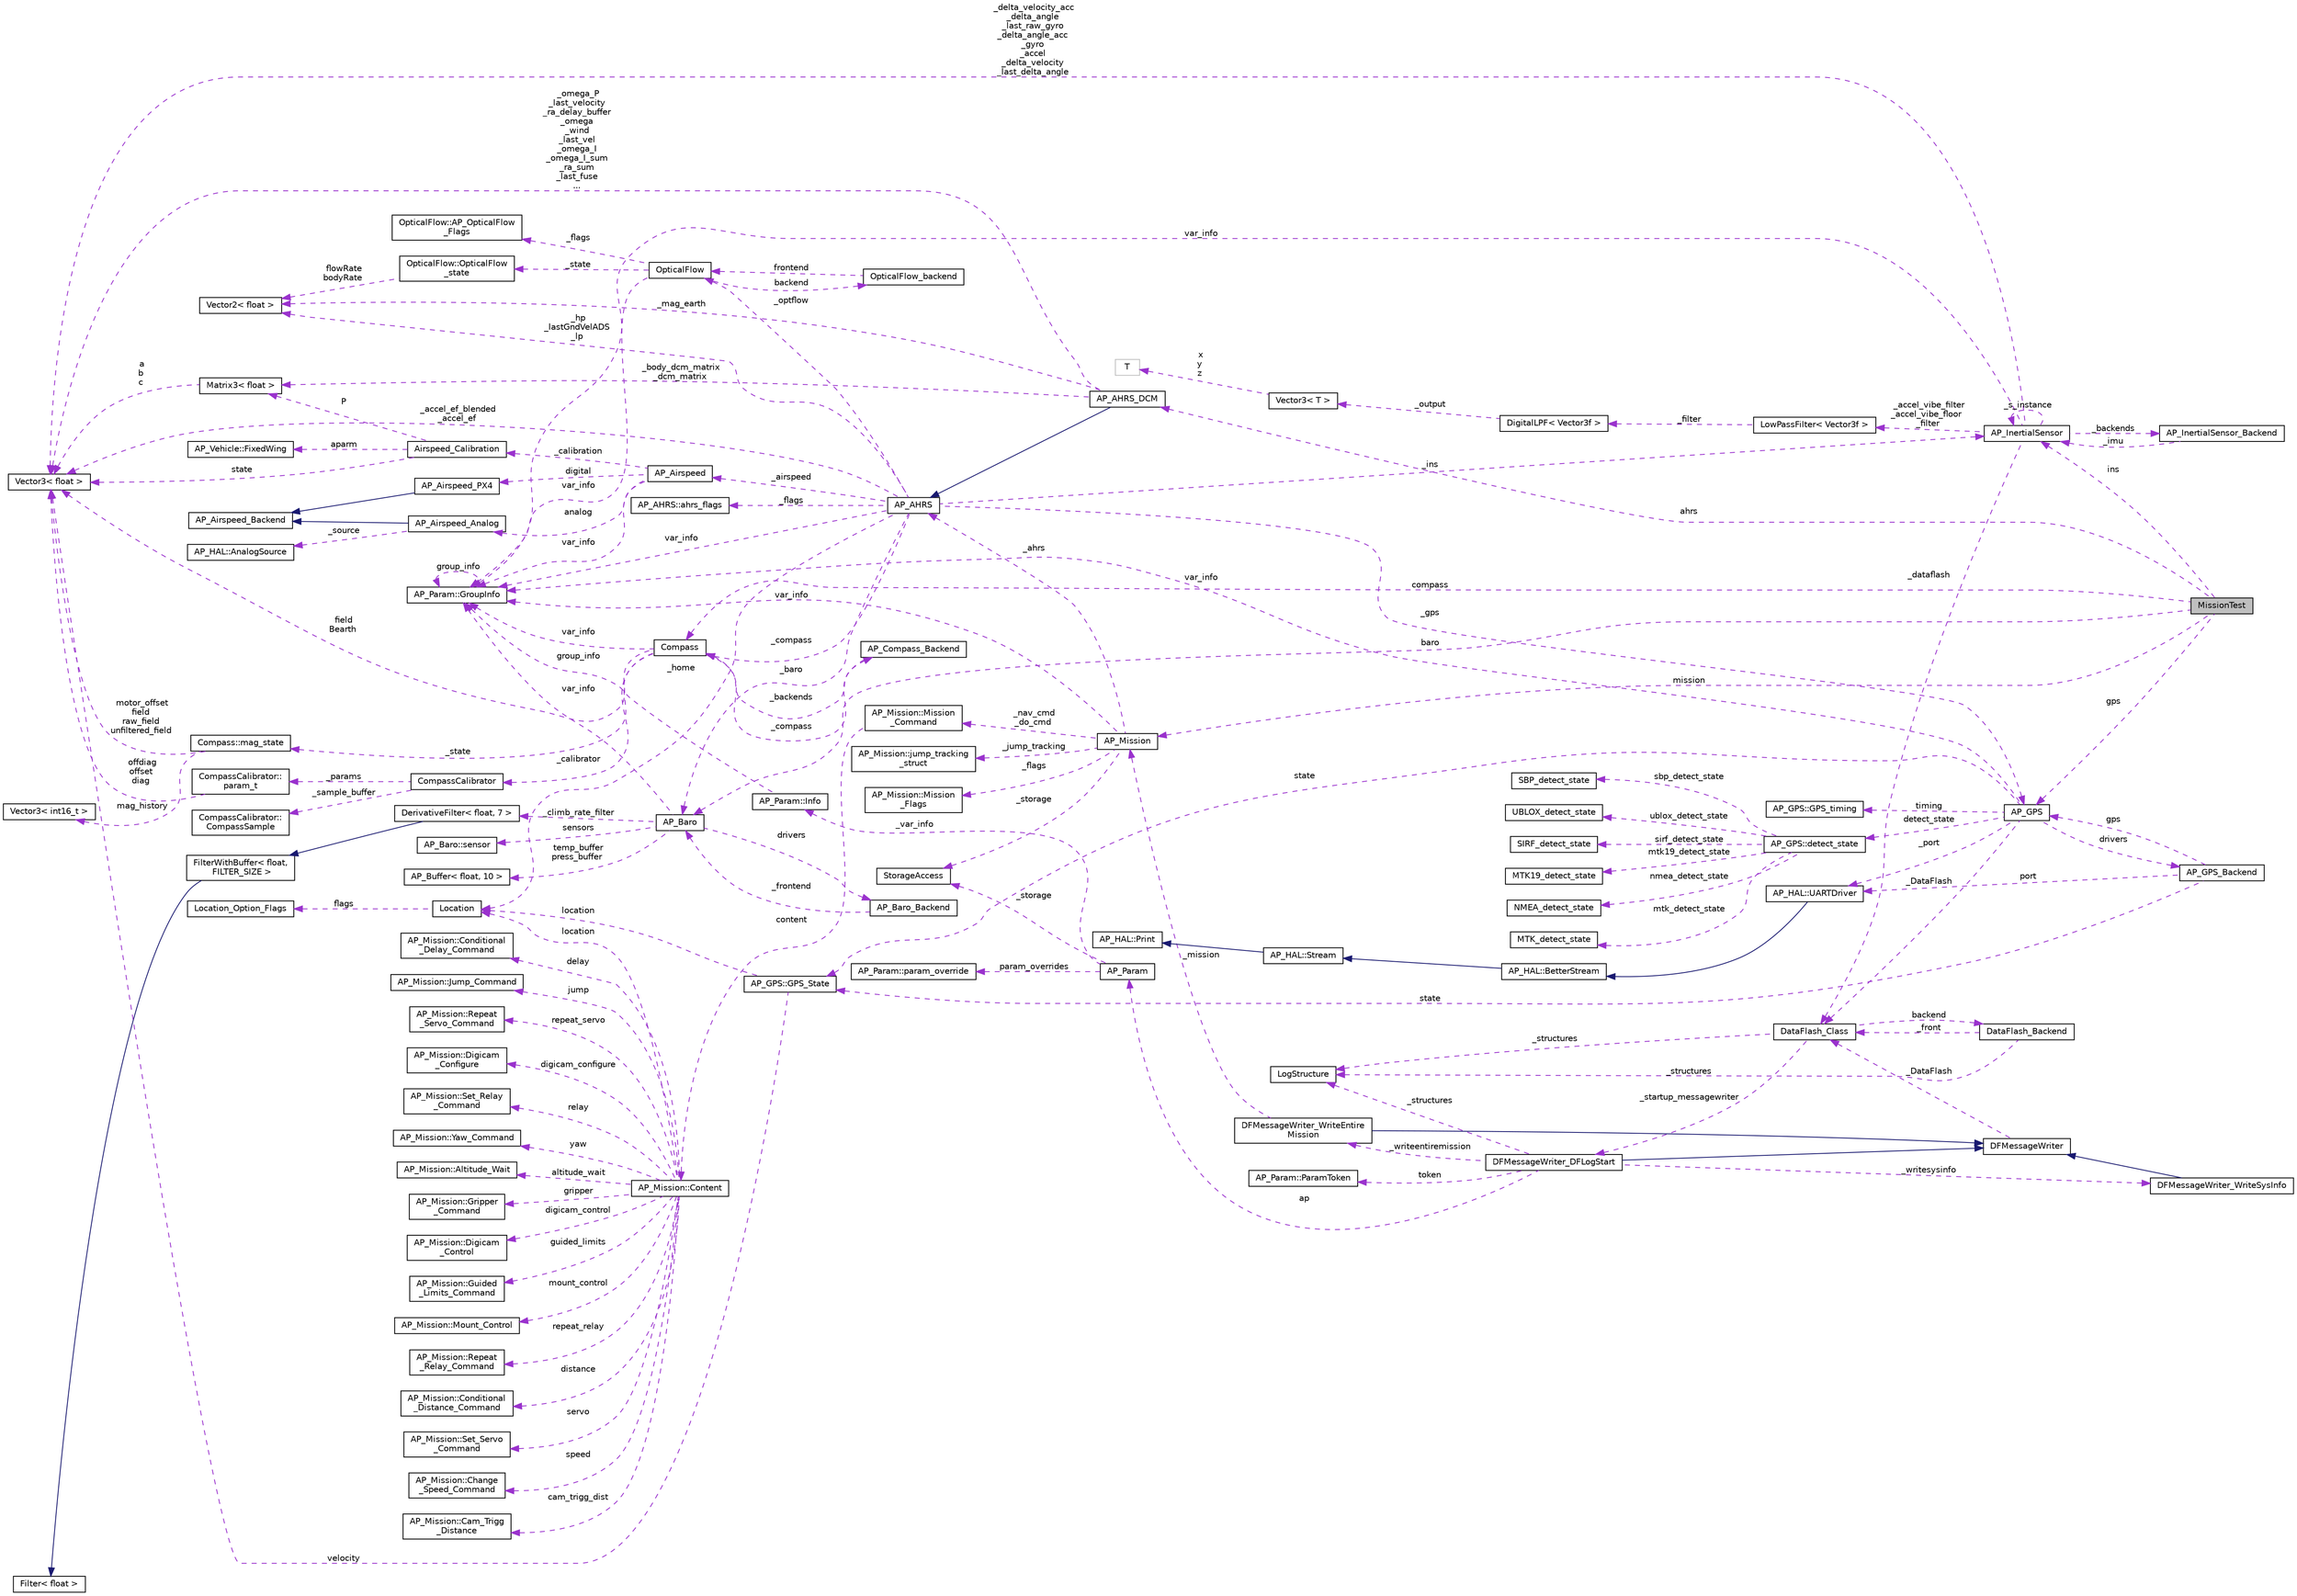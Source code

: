 digraph "MissionTest"
{
 // INTERACTIVE_SVG=YES
  edge [fontname="Helvetica",fontsize="10",labelfontname="Helvetica",labelfontsize="10"];
  node [fontname="Helvetica",fontsize="10",shape=record];
  rankdir="LR";
  Node1 [label="MissionTest",height=0.2,width=0.4,color="black", fillcolor="grey75", style="filled", fontcolor="black"];
  Node2 -> Node1 [dir="back",color="darkorchid3",fontsize="10",style="dashed",label=" baro" ,fontname="Helvetica"];
  Node2 [label="AP_Baro",height=0.2,width=0.4,color="black", fillcolor="white", style="filled",URL="$classAP__Baro.html"];
  Node3 -> Node2 [dir="back",color="darkorchid3",fontsize="10",style="dashed",label=" sensors" ,fontname="Helvetica"];
  Node3 [label="AP_Baro::sensor",height=0.2,width=0.4,color="black", fillcolor="white", style="filled",URL="$structAP__Baro_1_1sensor.html"];
  Node4 -> Node2 [dir="back",color="darkorchid3",fontsize="10",style="dashed",label=" temp_buffer\npress_buffer" ,fontname="Helvetica"];
  Node4 [label="AP_Buffer\< float, 10 \>",height=0.2,width=0.4,color="black", fillcolor="white", style="filled",URL="$classAP__Buffer.html"];
  Node5 -> Node2 [dir="back",color="darkorchid3",fontsize="10",style="dashed",label=" _climb_rate_filter" ,fontname="Helvetica"];
  Node5 [label="DerivativeFilter\< float, 7 \>",height=0.2,width=0.4,color="black", fillcolor="white", style="filled",URL="$classDerivativeFilter.html"];
  Node6 -> Node5 [dir="back",color="midnightblue",fontsize="10",style="solid",fontname="Helvetica"];
  Node6 [label="FilterWithBuffer\< float,\l FILTER_SIZE \>",height=0.2,width=0.4,color="black", fillcolor="white", style="filled",URL="$classFilterWithBuffer.html"];
  Node7 -> Node6 [dir="back",color="midnightblue",fontsize="10",style="solid",fontname="Helvetica"];
  Node7 [label="Filter\< float \>",height=0.2,width=0.4,color="black", fillcolor="white", style="filled",URL="$classFilter.html"];
  Node8 -> Node2 [dir="back",color="darkorchid3",fontsize="10",style="dashed",label=" var_info" ,fontname="Helvetica"];
  Node8 [label="AP_Param::GroupInfo",height=0.2,width=0.4,color="black", fillcolor="white", style="filled",URL="$structAP__Param_1_1GroupInfo.html"];
  Node8 -> Node8 [dir="back",color="darkorchid3",fontsize="10",style="dashed",label=" group_info" ,fontname="Helvetica"];
  Node9 -> Node2 [dir="back",color="darkorchid3",fontsize="10",style="dashed",label=" drivers" ,fontname="Helvetica"];
  Node9 [label="AP_Baro_Backend",height=0.2,width=0.4,color="black", fillcolor="white", style="filled",URL="$classAP__Baro__Backend.html",tooltip="-*- tab-width: 4; Mode: C++; c-basic-offset: 4; indent-tabs-mode: nil -*- "];
  Node2 -> Node9 [dir="back",color="darkorchid3",fontsize="10",style="dashed",label=" _frontend" ,fontname="Helvetica"];
  Node10 -> Node1 [dir="back",color="darkorchid3",fontsize="10",style="dashed",label=" ahrs" ,fontname="Helvetica"];
  Node10 [label="AP_AHRS_DCM",height=0.2,width=0.4,color="black", fillcolor="white", style="filled",URL="$classAP__AHRS__DCM.html",tooltip="-*- tab-width: 4; Mode: C++; c-basic-offset: 4; indent-tabs-mode: nil -*- "];
  Node11 -> Node10 [dir="back",color="midnightblue",fontsize="10",style="solid",fontname="Helvetica"];
  Node11 [label="AP_AHRS",height=0.2,width=0.4,color="black", fillcolor="white", style="filled",URL="$classAP__AHRS.html"];
  Node12 -> Node11 [dir="back",color="darkorchid3",fontsize="10",style="dashed",label=" _flags" ,fontname="Helvetica"];
  Node12 [label="AP_AHRS::ahrs_flags",height=0.2,width=0.4,color="black", fillcolor="white", style="filled",URL="$structAP__AHRS_1_1ahrs__flags.html"];
  Node2 -> Node11 [dir="back",color="darkorchid3",fontsize="10",style="dashed",label=" _baro" ,fontname="Helvetica"];
  Node13 -> Node11 [dir="back",color="darkorchid3",fontsize="10",style="dashed",label=" _optflow" ,fontname="Helvetica"];
  Node13 [label="OpticalFlow",height=0.2,width=0.4,color="black", fillcolor="white", style="filled",URL="$classOpticalFlow.html"];
  Node8 -> Node13 [dir="back",color="darkorchid3",fontsize="10",style="dashed",label=" var_info" ,fontname="Helvetica"];
  Node14 -> Node13 [dir="back",color="darkorchid3",fontsize="10",style="dashed",label=" _state" ,fontname="Helvetica"];
  Node14 [label="OpticalFlow::OpticalFlow\l_state",height=0.2,width=0.4,color="black", fillcolor="white", style="filled",URL="$structOpticalFlow_1_1OpticalFlow__state.html"];
  Node15 -> Node14 [dir="back",color="darkorchid3",fontsize="10",style="dashed",label=" flowRate\nbodyRate" ,fontname="Helvetica"];
  Node15 [label="Vector2\< float \>",height=0.2,width=0.4,color="black", fillcolor="white", style="filled",URL="$structVector2.html"];
  Node16 -> Node13 [dir="back",color="darkorchid3",fontsize="10",style="dashed",label=" backend" ,fontname="Helvetica"];
  Node16 [label="OpticalFlow_backend",height=0.2,width=0.4,color="black", fillcolor="white", style="filled",URL="$classOpticalFlow__backend.html"];
  Node13 -> Node16 [dir="back",color="darkorchid3",fontsize="10",style="dashed",label=" frontend" ,fontname="Helvetica"];
  Node17 -> Node13 [dir="back",color="darkorchid3",fontsize="10",style="dashed",label=" _flags" ,fontname="Helvetica"];
  Node17 [label="OpticalFlow::AP_OpticalFlow\l_Flags",height=0.2,width=0.4,color="black", fillcolor="white", style="filled",URL="$structOpticalFlow_1_1AP__OpticalFlow__Flags.html"];
  Node8 -> Node11 [dir="back",color="darkorchid3",fontsize="10",style="dashed",label=" var_info" ,fontname="Helvetica"];
  Node18 -> Node11 [dir="back",color="darkorchid3",fontsize="10",style="dashed",label=" _accel_ef_blended\n_accel_ef" ,fontname="Helvetica"];
  Node18 [label="Vector3\< float \>",height=0.2,width=0.4,color="black", fillcolor="white", style="filled",URL="$classVector3.html"];
  Node19 -> Node11 [dir="back",color="darkorchid3",fontsize="10",style="dashed",label=" _ins" ,fontname="Helvetica"];
  Node19 [label="AP_InertialSensor",height=0.2,width=0.4,color="black", fillcolor="white", style="filled",URL="$classAP__InertialSensor.html"];
  Node20 -> Node19 [dir="back",color="darkorchid3",fontsize="10",style="dashed",label=" _accel_vibe_filter\n_accel_vibe_floor\l_filter" ,fontname="Helvetica"];
  Node20 [label="LowPassFilter\< Vector3f \>",height=0.2,width=0.4,color="black", fillcolor="white", style="filled",URL="$classLowPassFilter.html"];
  Node21 -> Node20 [dir="back",color="darkorchid3",fontsize="10",style="dashed",label=" _filter" ,fontname="Helvetica"];
  Node21 [label="DigitalLPF\< Vector3f \>",height=0.2,width=0.4,color="black", fillcolor="white", style="filled",URL="$classDigitalLPF.html"];
  Node22 -> Node21 [dir="back",color="darkorchid3",fontsize="10",style="dashed",label=" _output" ,fontname="Helvetica"];
  Node22 [label="Vector3\< T \>",height=0.2,width=0.4,color="black", fillcolor="white", style="filled",URL="$classVector3.html"];
  Node23 -> Node22 [dir="back",color="darkorchid3",fontsize="10",style="dashed",label=" x\ny\nz" ,fontname="Helvetica"];
  Node23 [label="T",height=0.2,width=0.4,color="grey75", fillcolor="white", style="filled"];
  Node24 -> Node19 [dir="back",color="darkorchid3",fontsize="10",style="dashed",label=" _backends" ,fontname="Helvetica"];
  Node24 [label="AP_InertialSensor_Backend",height=0.2,width=0.4,color="black", fillcolor="white", style="filled",URL="$classAP__InertialSensor__Backend.html"];
  Node19 -> Node24 [dir="back",color="darkorchid3",fontsize="10",style="dashed",label=" _imu" ,fontname="Helvetica"];
  Node25 -> Node19 [dir="back",color="darkorchid3",fontsize="10",style="dashed",label=" _dataflash" ,fontname="Helvetica"];
  Node25 [label="DataFlash_Class",height=0.2,width=0.4,color="black", fillcolor="white", style="filled",URL="$classDataFlash__Class.html"];
  Node26 -> Node25 [dir="back",color="darkorchid3",fontsize="10",style="dashed",label=" _structures" ,fontname="Helvetica"];
  Node26 [label="LogStructure",height=0.2,width=0.4,color="black", fillcolor="white", style="filled",URL="$structLogStructure.html"];
  Node27 -> Node25 [dir="back",color="darkorchid3",fontsize="10",style="dashed",label=" backend" ,fontname="Helvetica"];
  Node27 [label="DataFlash_Backend",height=0.2,width=0.4,color="black", fillcolor="white", style="filled",URL="$classDataFlash__Backend.html"];
  Node26 -> Node27 [dir="back",color="darkorchid3",fontsize="10",style="dashed",label=" _structures" ,fontname="Helvetica"];
  Node25 -> Node27 [dir="back",color="darkorchid3",fontsize="10",style="dashed",label=" _front" ,fontname="Helvetica"];
  Node28 -> Node25 [dir="back",color="darkorchid3",fontsize="10",style="dashed",label=" _startup_messagewriter" ,fontname="Helvetica"];
  Node28 [label="DFMessageWriter_DFLogStart",height=0.2,width=0.4,color="black", fillcolor="white", style="filled",URL="$classDFMessageWriter__DFLogStart.html"];
  Node29 -> Node28 [dir="back",color="midnightblue",fontsize="10",style="solid",fontname="Helvetica"];
  Node29 [label="DFMessageWriter",height=0.2,width=0.4,color="black", fillcolor="white", style="filled",URL="$classDFMessageWriter.html"];
  Node25 -> Node29 [dir="back",color="darkorchid3",fontsize="10",style="dashed",label=" _DataFlash" ,fontname="Helvetica"];
  Node30 -> Node28 [dir="back",color="darkorchid3",fontsize="10",style="dashed",label=" _writeentiremission" ,fontname="Helvetica"];
  Node30 [label="DFMessageWriter_WriteEntire\lMission",height=0.2,width=0.4,color="black", fillcolor="white", style="filled",URL="$classDFMessageWriter__WriteEntireMission.html"];
  Node29 -> Node30 [dir="back",color="midnightblue",fontsize="10",style="solid",fontname="Helvetica"];
  Node31 -> Node30 [dir="back",color="darkorchid3",fontsize="10",style="dashed",label=" _mission" ,fontname="Helvetica"];
  Node31 [label="AP_Mission",height=0.2,width=0.4,color="black", fillcolor="white", style="filled",URL="$classAP__Mission.html",tooltip="Object managing Mission. "];
  Node32 -> Node31 [dir="back",color="darkorchid3",fontsize="10",style="dashed",label=" _storage" ,fontname="Helvetica"];
  Node32 [label="StorageAccess",height=0.2,width=0.4,color="black", fillcolor="white", style="filled",URL="$classStorageAccess.html"];
  Node33 -> Node31 [dir="back",color="darkorchid3",fontsize="10",style="dashed",label=" _nav_cmd\n_do_cmd" ,fontname="Helvetica"];
  Node33 [label="AP_Mission::Mission\l_Command",height=0.2,width=0.4,color="black", fillcolor="white", style="filled",URL="$structAP__Mission_1_1Mission__Command.html"];
  Node34 -> Node33 [dir="back",color="darkorchid3",fontsize="10",style="dashed",label=" content" ,fontname="Helvetica"];
  Node34 [label="AP_Mission::Content",height=0.2,width=0.4,color="black", fillcolor="white", style="filled",URL="$unionAP__Mission_1_1Content.html"];
  Node35 -> Node34 [dir="back",color="darkorchid3",fontsize="10",style="dashed",label=" guided_limits" ,fontname="Helvetica"];
  Node35 [label="AP_Mission::Guided\l_Limits_Command",height=0.2,width=0.4,color="black", fillcolor="white", style="filled",URL="$structAP__Mission_1_1Guided__Limits__Command.html"];
  Node36 -> Node34 [dir="back",color="darkorchid3",fontsize="10",style="dashed",label=" mount_control" ,fontname="Helvetica"];
  Node36 [label="AP_Mission::Mount_Control",height=0.2,width=0.4,color="black", fillcolor="white", style="filled",URL="$structAP__Mission_1_1Mount__Control.html"];
  Node37 -> Node34 [dir="back",color="darkorchid3",fontsize="10",style="dashed",label=" repeat_relay" ,fontname="Helvetica"];
  Node37 [label="AP_Mission::Repeat\l_Relay_Command",height=0.2,width=0.4,color="black", fillcolor="white", style="filled",URL="$structAP__Mission_1_1Repeat__Relay__Command.html"];
  Node38 -> Node34 [dir="back",color="darkorchid3",fontsize="10",style="dashed",label=" distance" ,fontname="Helvetica"];
  Node38 [label="AP_Mission::Conditional\l_Distance_Command",height=0.2,width=0.4,color="black", fillcolor="white", style="filled",URL="$structAP__Mission_1_1Conditional__Distance__Command.html"];
  Node39 -> Node34 [dir="back",color="darkorchid3",fontsize="10",style="dashed",label=" servo" ,fontname="Helvetica"];
  Node39 [label="AP_Mission::Set_Servo\l_Command",height=0.2,width=0.4,color="black", fillcolor="white", style="filled",URL="$structAP__Mission_1_1Set__Servo__Command.html"];
  Node40 -> Node34 [dir="back",color="darkorchid3",fontsize="10",style="dashed",label=" speed" ,fontname="Helvetica"];
  Node40 [label="AP_Mission::Change\l_Speed_Command",height=0.2,width=0.4,color="black", fillcolor="white", style="filled",URL="$structAP__Mission_1_1Change__Speed__Command.html"];
  Node41 -> Node34 [dir="back",color="darkorchid3",fontsize="10",style="dashed",label=" cam_trigg_dist" ,fontname="Helvetica"];
  Node41 [label="AP_Mission::Cam_Trigg\l_Distance",height=0.2,width=0.4,color="black", fillcolor="white", style="filled",URL="$structAP__Mission_1_1Cam__Trigg__Distance.html"];
  Node42 -> Node34 [dir="back",color="darkorchid3",fontsize="10",style="dashed",label=" delay" ,fontname="Helvetica"];
  Node42 [label="AP_Mission::Conditional\l_Delay_Command",height=0.2,width=0.4,color="black", fillcolor="white", style="filled",URL="$structAP__Mission_1_1Conditional__Delay__Command.html"];
  Node43 -> Node34 [dir="back",color="darkorchid3",fontsize="10",style="dashed",label=" jump" ,fontname="Helvetica"];
  Node43 [label="AP_Mission::Jump_Command",height=0.2,width=0.4,color="black", fillcolor="white", style="filled",URL="$structAP__Mission_1_1Jump__Command.html"];
  Node44 -> Node34 [dir="back",color="darkorchid3",fontsize="10",style="dashed",label=" location" ,fontname="Helvetica"];
  Node44 [label="Location",height=0.2,width=0.4,color="black", fillcolor="white", style="filled",URL="$structLocation.html"];
  Node45 -> Node44 [dir="back",color="darkorchid3",fontsize="10",style="dashed",label=" flags" ,fontname="Helvetica"];
  Node45 [label="Location_Option_Flags",height=0.2,width=0.4,color="black", fillcolor="white", style="filled",URL="$structLocation__Option__Flags.html"];
  Node46 -> Node34 [dir="back",color="darkorchid3",fontsize="10",style="dashed",label=" digicam_configure" ,fontname="Helvetica"];
  Node46 [label="AP_Mission::Digicam\l_Configure",height=0.2,width=0.4,color="black", fillcolor="white", style="filled",URL="$structAP__Mission_1_1Digicam__Configure.html"];
  Node47 -> Node34 [dir="back",color="darkorchid3",fontsize="10",style="dashed",label=" relay" ,fontname="Helvetica"];
  Node47 [label="AP_Mission::Set_Relay\l_Command",height=0.2,width=0.4,color="black", fillcolor="white", style="filled",URL="$structAP__Mission_1_1Set__Relay__Command.html"];
  Node48 -> Node34 [dir="back",color="darkorchid3",fontsize="10",style="dashed",label=" yaw" ,fontname="Helvetica"];
  Node48 [label="AP_Mission::Yaw_Command",height=0.2,width=0.4,color="black", fillcolor="white", style="filled",URL="$structAP__Mission_1_1Yaw__Command.html"];
  Node49 -> Node34 [dir="back",color="darkorchid3",fontsize="10",style="dashed",label=" altitude_wait" ,fontname="Helvetica"];
  Node49 [label="AP_Mission::Altitude_Wait",height=0.2,width=0.4,color="black", fillcolor="white", style="filled",URL="$structAP__Mission_1_1Altitude__Wait.html"];
  Node50 -> Node34 [dir="back",color="darkorchid3",fontsize="10",style="dashed",label=" gripper" ,fontname="Helvetica"];
  Node50 [label="AP_Mission::Gripper\l_Command",height=0.2,width=0.4,color="black", fillcolor="white", style="filled",URL="$structAP__Mission_1_1Gripper__Command.html"];
  Node51 -> Node34 [dir="back",color="darkorchid3",fontsize="10",style="dashed",label=" digicam_control" ,fontname="Helvetica"];
  Node51 [label="AP_Mission::Digicam\l_Control",height=0.2,width=0.4,color="black", fillcolor="white", style="filled",URL="$structAP__Mission_1_1Digicam__Control.html"];
  Node52 -> Node34 [dir="back",color="darkorchid3",fontsize="10",style="dashed",label=" repeat_servo" ,fontname="Helvetica"];
  Node52 [label="AP_Mission::Repeat\l_Servo_Command",height=0.2,width=0.4,color="black", fillcolor="white", style="filled",URL="$structAP__Mission_1_1Repeat__Servo__Command.html"];
  Node8 -> Node31 [dir="back",color="darkorchid3",fontsize="10",style="dashed",label=" var_info" ,fontname="Helvetica"];
  Node53 -> Node31 [dir="back",color="darkorchid3",fontsize="10",style="dashed",label=" _flags" ,fontname="Helvetica"];
  Node53 [label="AP_Mission::Mission\l_Flags",height=0.2,width=0.4,color="black", fillcolor="white", style="filled",URL="$structAP__Mission_1_1Mission__Flags.html"];
  Node11 -> Node31 [dir="back",color="darkorchid3",fontsize="10",style="dashed",label=" _ahrs" ,fontname="Helvetica"];
  Node54 -> Node31 [dir="back",color="darkorchid3",fontsize="10",style="dashed",label=" _jump_tracking" ,fontname="Helvetica"];
  Node54 [label="AP_Mission::jump_tracking\l_struct",height=0.2,width=0.4,color="black", fillcolor="white", style="filled",URL="$structAP__Mission_1_1jump__tracking__struct.html"];
  Node55 -> Node28 [dir="back",color="darkorchid3",fontsize="10",style="dashed",label=" _writesysinfo" ,fontname="Helvetica"];
  Node55 [label="DFMessageWriter_WriteSysInfo",height=0.2,width=0.4,color="black", fillcolor="white", style="filled",URL="$classDFMessageWriter__WriteSysInfo.html"];
  Node29 -> Node55 [dir="back",color="midnightblue",fontsize="10",style="solid",fontname="Helvetica"];
  Node56 -> Node28 [dir="back",color="darkorchid3",fontsize="10",style="dashed",label=" token" ,fontname="Helvetica"];
  Node56 [label="AP_Param::ParamToken",height=0.2,width=0.4,color="black", fillcolor="white", style="filled",URL="$structAP__Param_1_1ParamToken.html"];
  Node26 -> Node28 [dir="back",color="darkorchid3",fontsize="10",style="dashed",label=" _structures" ,fontname="Helvetica"];
  Node57 -> Node28 [dir="back",color="darkorchid3",fontsize="10",style="dashed",label=" ap" ,fontname="Helvetica"];
  Node57 [label="AP_Param",height=0.2,width=0.4,color="black", fillcolor="white", style="filled",URL="$classAP__Param.html"];
  Node32 -> Node57 [dir="back",color="darkorchid3",fontsize="10",style="dashed",label=" _storage" ,fontname="Helvetica"];
  Node58 -> Node57 [dir="back",color="darkorchid3",fontsize="10",style="dashed",label=" _var_info" ,fontname="Helvetica"];
  Node58 [label="AP_Param::Info",height=0.2,width=0.4,color="black", fillcolor="white", style="filled",URL="$structAP__Param_1_1Info.html"];
  Node8 -> Node58 [dir="back",color="darkorchid3",fontsize="10",style="dashed",label=" group_info" ,fontname="Helvetica"];
  Node59 -> Node57 [dir="back",color="darkorchid3",fontsize="10",style="dashed",label=" param_overrides" ,fontname="Helvetica"];
  Node59 [label="AP_Param::param_override",height=0.2,width=0.4,color="black", fillcolor="white", style="filled",URL="$structAP__Param_1_1param__override.html"];
  Node8 -> Node19 [dir="back",color="darkorchid3",fontsize="10",style="dashed",label=" var_info" ,fontname="Helvetica"];
  Node19 -> Node19 [dir="back",color="darkorchid3",fontsize="10",style="dashed",label=" _s_instance" ,fontname="Helvetica"];
  Node18 -> Node19 [dir="back",color="darkorchid3",fontsize="10",style="dashed",label=" _delta_velocity_acc\n_delta_angle\n_last_raw_gyro\n_delta_angle_acc\n_gyro\n_accel\n_delta_velocity\n_last_delta_angle" ,fontname="Helvetica"];
  Node60 -> Node11 [dir="back",color="darkorchid3",fontsize="10",style="dashed",label=" _airspeed" ,fontname="Helvetica"];
  Node60 [label="AP_Airspeed",height=0.2,width=0.4,color="black", fillcolor="white", style="filled",URL="$classAP__Airspeed.html"];
  Node61 -> Node60 [dir="back",color="darkorchid3",fontsize="10",style="dashed",label=" analog" ,fontname="Helvetica"];
  Node61 [label="AP_Airspeed_Analog",height=0.2,width=0.4,color="black", fillcolor="white", style="filled",URL="$classAP__Airspeed__Analog.html",tooltip="-*- tab-width: 4; Mode: C++; c-basic-offset: 4; indent-tabs-mode: nil -*- "];
  Node62 -> Node61 [dir="back",color="midnightblue",fontsize="10",style="solid",fontname="Helvetica"];
  Node62 [label="AP_Airspeed_Backend",height=0.2,width=0.4,color="black", fillcolor="white", style="filled",URL="$classAP__Airspeed__Backend.html",tooltip="-*- tab-width: 4; Mode: C++; c-basic-offset: 4; indent-tabs-mode: nil -*- "];
  Node63 -> Node61 [dir="back",color="darkorchid3",fontsize="10",style="dashed",label=" _source" ,fontname="Helvetica"];
  Node63 [label="AP_HAL::AnalogSource",height=0.2,width=0.4,color="black", fillcolor="white", style="filled",URL="$classAP__HAL_1_1AnalogSource.html"];
  Node8 -> Node60 [dir="back",color="darkorchid3",fontsize="10",style="dashed",label=" var_info" ,fontname="Helvetica"];
  Node64 -> Node60 [dir="back",color="darkorchid3",fontsize="10",style="dashed",label=" digital" ,fontname="Helvetica"];
  Node64 [label="AP_Airspeed_PX4",height=0.2,width=0.4,color="black", fillcolor="white", style="filled",URL="$classAP__Airspeed__PX4.html",tooltip="-*- tab-width: 4; Mode: C++; c-basic-offset: 4; indent-tabs-mode: nil -*- "];
  Node62 -> Node64 [dir="back",color="midnightblue",fontsize="10",style="solid",fontname="Helvetica"];
  Node65 -> Node60 [dir="back",color="darkorchid3",fontsize="10",style="dashed",label=" _calibration" ,fontname="Helvetica"];
  Node65 [label="Airspeed_Calibration",height=0.2,width=0.4,color="black", fillcolor="white", style="filled",URL="$classAirspeed__Calibration.html",tooltip="-*- tab-width: 4; Mode: C++; c-basic-offset: 4; indent-tabs-mode: nil -*- "];
  Node66 -> Node65 [dir="back",color="darkorchid3",fontsize="10",style="dashed",label=" P" ,fontname="Helvetica"];
  Node66 [label="Matrix3\< float \>",height=0.2,width=0.4,color="black", fillcolor="white", style="filled",URL="$classMatrix3.html"];
  Node18 -> Node66 [dir="back",color="darkorchid3",fontsize="10",style="dashed",label=" a\nb\nc" ,fontname="Helvetica"];
  Node18 -> Node65 [dir="back",color="darkorchid3",fontsize="10",style="dashed",label=" state" ,fontname="Helvetica"];
  Node67 -> Node65 [dir="back",color="darkorchid3",fontsize="10",style="dashed",label=" aparm" ,fontname="Helvetica"];
  Node67 [label="AP_Vehicle::FixedWing",height=0.2,width=0.4,color="black", fillcolor="white", style="filled",URL="$structAP__Vehicle_1_1FixedWing.html"];
  Node15 -> Node11 [dir="back",color="darkorchid3",fontsize="10",style="dashed",label=" _hp\n_lastGndVelADS\n_lp" ,fontname="Helvetica"];
  Node68 -> Node11 [dir="back",color="darkorchid3",fontsize="10",style="dashed",label=" _gps" ,fontname="Helvetica"];
  Node68 [label="AP_GPS",height=0.2,width=0.4,color="black", fillcolor="white", style="filled",URL="$classAP__GPS.html"];
  Node69 -> Node68 [dir="back",color="darkorchid3",fontsize="10",style="dashed",label=" detect_state" ,fontname="Helvetica"];
  Node69 [label="AP_GPS::detect_state",height=0.2,width=0.4,color="black", fillcolor="white", style="filled",URL="$structAP__GPS_1_1detect__state.html"];
  Node70 -> Node69 [dir="back",color="darkorchid3",fontsize="10",style="dashed",label=" sbp_detect_state" ,fontname="Helvetica"];
  Node70 [label="SBP_detect_state",height=0.2,width=0.4,color="black", fillcolor="white", style="filled",URL="$structSBP__detect__state.html"];
  Node71 -> Node69 [dir="back",color="darkorchid3",fontsize="10",style="dashed",label=" ublox_detect_state" ,fontname="Helvetica"];
  Node71 [label="UBLOX_detect_state",height=0.2,width=0.4,color="black", fillcolor="white", style="filled",URL="$structUBLOX__detect__state.html"];
  Node72 -> Node69 [dir="back",color="darkorchid3",fontsize="10",style="dashed",label=" sirf_detect_state" ,fontname="Helvetica"];
  Node72 [label="SIRF_detect_state",height=0.2,width=0.4,color="black", fillcolor="white", style="filled",URL="$structSIRF__detect__state.html"];
  Node73 -> Node69 [dir="back",color="darkorchid3",fontsize="10",style="dashed",label=" mtk19_detect_state" ,fontname="Helvetica"];
  Node73 [label="MTK19_detect_state",height=0.2,width=0.4,color="black", fillcolor="white", style="filled",URL="$structMTK19__detect__state.html"];
  Node74 -> Node69 [dir="back",color="darkorchid3",fontsize="10",style="dashed",label=" nmea_detect_state" ,fontname="Helvetica"];
  Node74 [label="NMEA_detect_state",height=0.2,width=0.4,color="black", fillcolor="white", style="filled",URL="$structNMEA__detect__state.html"];
  Node75 -> Node69 [dir="back",color="darkorchid3",fontsize="10",style="dashed",label=" mtk_detect_state" ,fontname="Helvetica"];
  Node75 [label="MTK_detect_state",height=0.2,width=0.4,color="black", fillcolor="white", style="filled",URL="$structMTK__detect__state.html"];
  Node76 -> Node68 [dir="back",color="darkorchid3",fontsize="10",style="dashed",label=" timing" ,fontname="Helvetica"];
  Node76 [label="AP_GPS::GPS_timing",height=0.2,width=0.4,color="black", fillcolor="white", style="filled",URL="$structAP__GPS_1_1GPS__timing.html"];
  Node77 -> Node68 [dir="back",color="darkorchid3",fontsize="10",style="dashed",label=" drivers" ,fontname="Helvetica"];
  Node77 [label="AP_GPS_Backend",height=0.2,width=0.4,color="black", fillcolor="white", style="filled",URL="$classAP__GPS__Backend.html"];
  Node78 -> Node77 [dir="back",color="darkorchid3",fontsize="10",style="dashed",label=" port" ,fontname="Helvetica"];
  Node78 [label="AP_HAL::UARTDriver",height=0.2,width=0.4,color="black", fillcolor="white", style="filled",URL="$classAP__HAL_1_1UARTDriver.html"];
  Node79 -> Node78 [dir="back",color="midnightblue",fontsize="10",style="solid",fontname="Helvetica"];
  Node79 [label="AP_HAL::BetterStream",height=0.2,width=0.4,color="black", fillcolor="white", style="filled",URL="$classAP__HAL_1_1BetterStream.html"];
  Node80 -> Node79 [dir="back",color="midnightblue",fontsize="10",style="solid",fontname="Helvetica"];
  Node80 [label="AP_HAL::Stream",height=0.2,width=0.4,color="black", fillcolor="white", style="filled",URL="$classAP__HAL_1_1Stream.html"];
  Node81 -> Node80 [dir="back",color="midnightblue",fontsize="10",style="solid",fontname="Helvetica"];
  Node81 [label="AP_HAL::Print",height=0.2,width=0.4,color="black", fillcolor="white", style="filled",URL="$classAP__HAL_1_1Print.html"];
  Node68 -> Node77 [dir="back",color="darkorchid3",fontsize="10",style="dashed",label=" gps" ,fontname="Helvetica"];
  Node82 -> Node77 [dir="back",color="darkorchid3",fontsize="10",style="dashed",label=" state" ,fontname="Helvetica"];
  Node82 [label="AP_GPS::GPS_State",height=0.2,width=0.4,color="black", fillcolor="white", style="filled",URL="$structAP__GPS_1_1GPS__State.html"];
  Node18 -> Node82 [dir="back",color="darkorchid3",fontsize="10",style="dashed",label=" velocity" ,fontname="Helvetica"];
  Node44 -> Node82 [dir="back",color="darkorchid3",fontsize="10",style="dashed",label=" location" ,fontname="Helvetica"];
  Node25 -> Node68 [dir="back",color="darkorchid3",fontsize="10",style="dashed",label=" _DataFlash" ,fontname="Helvetica"];
  Node78 -> Node68 [dir="back",color="darkorchid3",fontsize="10",style="dashed",label=" _port" ,fontname="Helvetica"];
  Node8 -> Node68 [dir="back",color="darkorchid3",fontsize="10",style="dashed",label=" var_info" ,fontname="Helvetica"];
  Node82 -> Node68 [dir="back",color="darkorchid3",fontsize="10",style="dashed",label=" state" ,fontname="Helvetica"];
  Node44 -> Node11 [dir="back",color="darkorchid3",fontsize="10",style="dashed",label=" _home" ,fontname="Helvetica"];
  Node83 -> Node11 [dir="back",color="darkorchid3",fontsize="10",style="dashed",label=" _compass" ,fontname="Helvetica"];
  Node83 [label="Compass",height=0.2,width=0.4,color="black", fillcolor="white", style="filled",URL="$classCompass.html"];
  Node8 -> Node83 [dir="back",color="darkorchid3",fontsize="10",style="dashed",label=" var_info" ,fontname="Helvetica"];
  Node18 -> Node83 [dir="back",color="darkorchid3",fontsize="10",style="dashed",label=" field\nBearth" ,fontname="Helvetica"];
  Node84 -> Node83 [dir="back",color="darkorchid3",fontsize="10",style="dashed",label=" _calibrator" ,fontname="Helvetica"];
  Node84 [label="CompassCalibrator",height=0.2,width=0.4,color="black", fillcolor="white", style="filled",URL="$classCompassCalibrator.html"];
  Node85 -> Node84 [dir="back",color="darkorchid3",fontsize="10",style="dashed",label=" _params" ,fontname="Helvetica"];
  Node85 [label="CompassCalibrator::\lparam_t",height=0.2,width=0.4,color="black", fillcolor="white", style="filled",URL="$classCompassCalibrator_1_1param__t.html"];
  Node18 -> Node85 [dir="back",color="darkorchid3",fontsize="10",style="dashed",label=" offdiag\noffset\ndiag" ,fontname="Helvetica"];
  Node86 -> Node84 [dir="back",color="darkorchid3",fontsize="10",style="dashed",label=" _sample_buffer" ,fontname="Helvetica"];
  Node86 [label="CompassCalibrator::\lCompassSample",height=0.2,width=0.4,color="black", fillcolor="white", style="filled",URL="$classCompassCalibrator_1_1CompassSample.html"];
  Node87 -> Node83 [dir="back",color="darkorchid3",fontsize="10",style="dashed",label=" _backends" ,fontname="Helvetica"];
  Node87 [label="AP_Compass_Backend",height=0.2,width=0.4,color="black", fillcolor="white", style="filled",URL="$classAP__Compass__Backend.html"];
  Node83 -> Node87 [dir="back",color="darkorchid3",fontsize="10",style="dashed",label=" _compass" ,fontname="Helvetica"];
  Node88 -> Node83 [dir="back",color="darkorchid3",fontsize="10",style="dashed",label=" _state" ,fontname="Helvetica"];
  Node88 [label="Compass::mag_state",height=0.2,width=0.4,color="black", fillcolor="white", style="filled",URL="$structCompass_1_1mag__state.html"];
  Node18 -> Node88 [dir="back",color="darkorchid3",fontsize="10",style="dashed",label=" motor_offset\nfield\nraw_field\nunfiltered_field" ,fontname="Helvetica"];
  Node89 -> Node88 [dir="back",color="darkorchid3",fontsize="10",style="dashed",label=" mag_history" ,fontname="Helvetica"];
  Node89 [label="Vector3\< int16_t \>",height=0.2,width=0.4,color="black", fillcolor="white", style="filled",URL="$classVector3.html"];
  Node66 -> Node10 [dir="back",color="darkorchid3",fontsize="10",style="dashed",label=" _body_dcm_matrix\n_dcm_matrix" ,fontname="Helvetica"];
  Node18 -> Node10 [dir="back",color="darkorchid3",fontsize="10",style="dashed",label=" _omega_P\n_last_velocity\n_ra_delay_buffer\n_omega\n_wind\n_last_vel\n_omega_I\n_omega_I_sum\n_ra_sum\n_last_fuse\n..." ,fontname="Helvetica"];
  Node15 -> Node10 [dir="back",color="darkorchid3",fontsize="10",style="dashed",label=" _mag_earth" ,fontname="Helvetica"];
  Node19 -> Node1 [dir="back",color="darkorchid3",fontsize="10",style="dashed",label=" ins" ,fontname="Helvetica"];
  Node31 -> Node1 [dir="back",color="darkorchid3",fontsize="10",style="dashed",label=" mission" ,fontname="Helvetica"];
  Node68 -> Node1 [dir="back",color="darkorchid3",fontsize="10",style="dashed",label=" gps" ,fontname="Helvetica"];
  Node83 -> Node1 [dir="back",color="darkorchid3",fontsize="10",style="dashed",label=" compass" ,fontname="Helvetica"];
}
